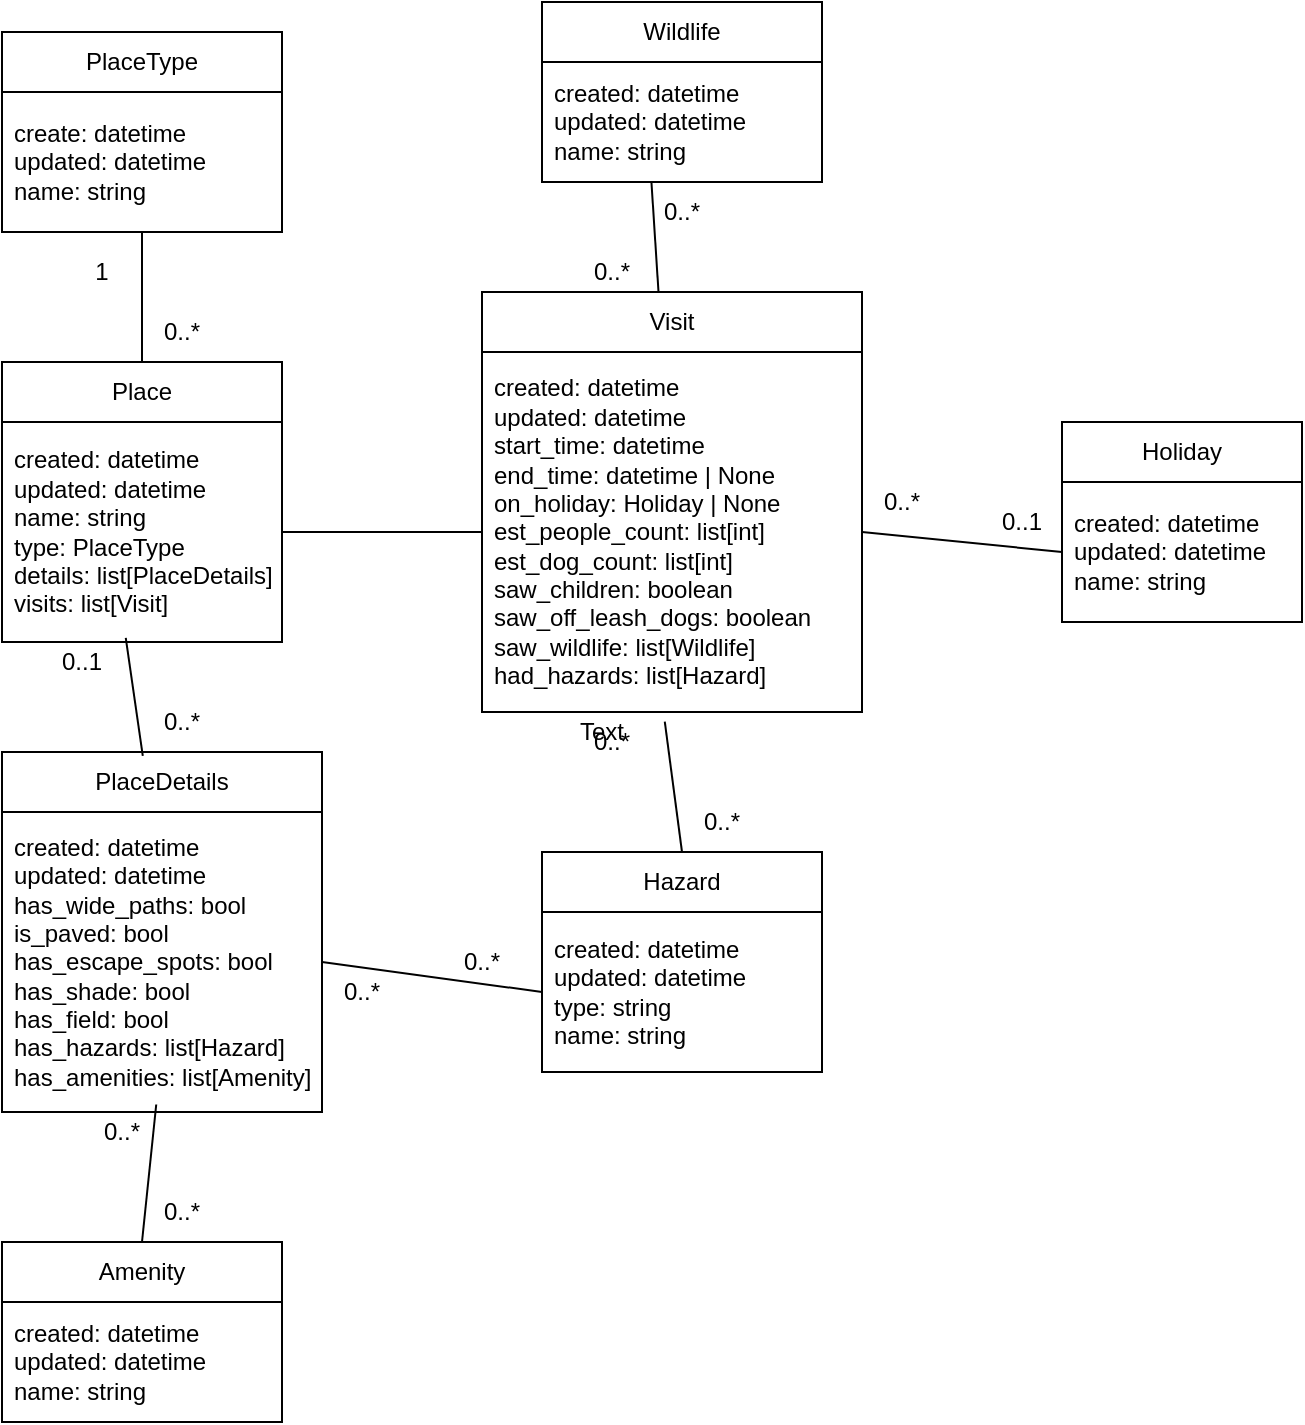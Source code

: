 <mxfile version="28.2.0">
  <diagram name="Page-1" id="rCphZim96DwkhDZ6TwYV">
    <mxGraphModel dx="1060" dy="643" grid="1" gridSize="10" guides="1" tooltips="1" connect="1" arrows="1" fold="1" page="1" pageScale="1" pageWidth="850" pageHeight="1100" math="0" shadow="0">
      <root>
        <mxCell id="0" />
        <mxCell id="1" parent="0" />
        <mxCell id="mCsBdlMC1jrYlV6BGc9D-8" value="Place" style="swimlane;fontStyle=0;childLayout=stackLayout;horizontal=1;startSize=30;horizontalStack=0;resizeParent=1;resizeParentMax=0;resizeLast=0;collapsible=1;marginBottom=0;whiteSpace=wrap;html=1;" vertex="1" parent="1">
          <mxGeometry x="120" y="220" width="140" height="140" as="geometry" />
        </mxCell>
        <mxCell id="mCsBdlMC1jrYlV6BGc9D-9" value="&lt;div&gt;created: datetime&lt;/div&gt;&lt;div&gt;updated: datetime&lt;/div&gt;&lt;div&gt;name: string&lt;/div&gt;&lt;div&gt;type: PlaceType&lt;/div&gt;&lt;div&gt;details: list[PlaceDetails]&lt;/div&gt;&lt;div&gt;visits: list[Visit]&lt;/div&gt;" style="text;strokeColor=none;fillColor=none;align=left;verticalAlign=middle;spacingLeft=4;spacingRight=4;overflow=hidden;points=[[0,0.5],[1,0.5]];portConstraint=eastwest;rotatable=0;whiteSpace=wrap;html=1;" vertex="1" parent="mCsBdlMC1jrYlV6BGc9D-8">
          <mxGeometry y="30" width="140" height="110" as="geometry" />
        </mxCell>
        <mxCell id="mCsBdlMC1jrYlV6BGc9D-12" value="PlaceType" style="swimlane;fontStyle=0;childLayout=stackLayout;horizontal=1;startSize=30;horizontalStack=0;resizeParent=1;resizeParentMax=0;resizeLast=0;collapsible=1;marginBottom=0;whiteSpace=wrap;html=1;" vertex="1" parent="1">
          <mxGeometry x="120" y="55" width="140" height="100" as="geometry" />
        </mxCell>
        <mxCell id="mCsBdlMC1jrYlV6BGc9D-13" value="create: datetime&lt;div&gt;updated: datetime&lt;/div&gt;&lt;div&gt;name: string&lt;/div&gt;" style="text;strokeColor=none;fillColor=none;align=left;verticalAlign=middle;spacingLeft=4;spacingRight=4;overflow=hidden;points=[[0,0.5],[1,0.5]];portConstraint=eastwest;rotatable=0;whiteSpace=wrap;html=1;" vertex="1" parent="mCsBdlMC1jrYlV6BGc9D-12">
          <mxGeometry y="30" width="140" height="70" as="geometry" />
        </mxCell>
        <mxCell id="mCsBdlMC1jrYlV6BGc9D-16" value="PlaceDetails" style="swimlane;fontStyle=0;childLayout=stackLayout;horizontal=1;startSize=30;horizontalStack=0;resizeParent=1;resizeParentMax=0;resizeLast=0;collapsible=1;marginBottom=0;whiteSpace=wrap;html=1;" vertex="1" parent="1">
          <mxGeometry x="120" y="415" width="160" height="180" as="geometry" />
        </mxCell>
        <mxCell id="mCsBdlMC1jrYlV6BGc9D-17" value="created: datetime&amp;nbsp;&lt;div&gt;updated: datetime&amp;nbsp;&lt;/div&gt;&lt;div&gt;has_wide_paths: bool&lt;/div&gt;&lt;div&gt;is_paved: bool&lt;/div&gt;&lt;div&gt;has_escape_spots: bool&amp;nbsp;&lt;/div&gt;&lt;div&gt;has_shade: bool&lt;/div&gt;&lt;div&gt;has_field: bool&lt;/div&gt;&lt;div&gt;has_hazards: list[Hazard]&lt;/div&gt;&lt;div&gt;has_amenities: list[Amenity]&lt;/div&gt;" style="text;strokeColor=none;fillColor=none;align=left;verticalAlign=middle;spacingLeft=4;spacingRight=4;overflow=hidden;points=[[0,0.5],[1,0.5]];portConstraint=eastwest;rotatable=0;whiteSpace=wrap;html=1;" vertex="1" parent="mCsBdlMC1jrYlV6BGc9D-16">
          <mxGeometry y="30" width="160" height="150" as="geometry" />
        </mxCell>
        <mxCell id="mCsBdlMC1jrYlV6BGc9D-20" value="Wildlife" style="swimlane;fontStyle=0;childLayout=stackLayout;horizontal=1;startSize=30;horizontalStack=0;resizeParent=1;resizeParentMax=0;resizeLast=0;collapsible=1;marginBottom=0;whiteSpace=wrap;html=1;" vertex="1" parent="1">
          <mxGeometry x="390" y="40" width="140" height="90" as="geometry" />
        </mxCell>
        <mxCell id="mCsBdlMC1jrYlV6BGc9D-21" value="created: datetime&lt;div&gt;updated: datetime&lt;/div&gt;&lt;div&gt;name: string&lt;/div&gt;" style="text;strokeColor=none;fillColor=none;align=left;verticalAlign=middle;spacingLeft=4;spacingRight=4;overflow=hidden;points=[[0,0.5],[1,0.5]];portConstraint=eastwest;rotatable=0;whiteSpace=wrap;html=1;" vertex="1" parent="mCsBdlMC1jrYlV6BGc9D-20">
          <mxGeometry y="30" width="140" height="60" as="geometry" />
        </mxCell>
        <mxCell id="mCsBdlMC1jrYlV6BGc9D-24" value="Hazard" style="swimlane;fontStyle=0;childLayout=stackLayout;horizontal=1;startSize=30;horizontalStack=0;resizeParent=1;resizeParentMax=0;resizeLast=0;collapsible=1;marginBottom=0;whiteSpace=wrap;html=1;" vertex="1" parent="1">
          <mxGeometry x="390" y="465" width="140" height="110" as="geometry" />
        </mxCell>
        <mxCell id="mCsBdlMC1jrYlV6BGc9D-25" value="created: datetime&lt;div&gt;updated: datetime&lt;/div&gt;&lt;div&gt;type: string&lt;/div&gt;&lt;div&gt;name: string&lt;/div&gt;" style="text;strokeColor=none;fillColor=none;align=left;verticalAlign=middle;spacingLeft=4;spacingRight=4;overflow=hidden;points=[[0,0.5],[1,0.5]];portConstraint=eastwest;rotatable=0;whiteSpace=wrap;html=1;" vertex="1" parent="mCsBdlMC1jrYlV6BGc9D-24">
          <mxGeometry y="30" width="140" height="80" as="geometry" />
        </mxCell>
        <mxCell id="mCsBdlMC1jrYlV6BGc9D-28" value="Amenity" style="swimlane;fontStyle=0;childLayout=stackLayout;horizontal=1;startSize=30;horizontalStack=0;resizeParent=1;resizeParentMax=0;resizeLast=0;collapsible=1;marginBottom=0;whiteSpace=wrap;html=1;" vertex="1" parent="1">
          <mxGeometry x="120" y="660" width="140" height="90" as="geometry" />
        </mxCell>
        <mxCell id="mCsBdlMC1jrYlV6BGc9D-29" value="created: datetime&lt;div&gt;updated: datetime&lt;/div&gt;&lt;div&gt;name: string&lt;/div&gt;" style="text;strokeColor=none;fillColor=none;align=left;verticalAlign=middle;spacingLeft=4;spacingRight=4;overflow=hidden;points=[[0,0.5],[1,0.5]];portConstraint=eastwest;rotatable=0;whiteSpace=wrap;html=1;" vertex="1" parent="mCsBdlMC1jrYlV6BGc9D-28">
          <mxGeometry y="30" width="140" height="60" as="geometry" />
        </mxCell>
        <mxCell id="mCsBdlMC1jrYlV6BGc9D-32" value="Holiday" style="swimlane;fontStyle=0;childLayout=stackLayout;horizontal=1;startSize=30;horizontalStack=0;resizeParent=1;resizeParentMax=0;resizeLast=0;collapsible=1;marginBottom=0;whiteSpace=wrap;html=1;" vertex="1" parent="1">
          <mxGeometry x="650" y="250" width="120" height="100" as="geometry" />
        </mxCell>
        <mxCell id="mCsBdlMC1jrYlV6BGc9D-33" value="created: datetime&lt;div&gt;updated: datetime&lt;/div&gt;&lt;div&gt;name: string&lt;/div&gt;" style="text;strokeColor=none;fillColor=none;align=left;verticalAlign=middle;spacingLeft=4;spacingRight=4;overflow=hidden;points=[[0,0.5],[1,0.5]];portConstraint=eastwest;rotatable=0;whiteSpace=wrap;html=1;" vertex="1" parent="mCsBdlMC1jrYlV6BGc9D-32">
          <mxGeometry y="30" width="120" height="70" as="geometry" />
        </mxCell>
        <mxCell id="mCsBdlMC1jrYlV6BGc9D-36" value="Visit" style="swimlane;fontStyle=0;childLayout=stackLayout;horizontal=1;startSize=30;horizontalStack=0;resizeParent=1;resizeParentMax=0;resizeLast=0;collapsible=1;marginBottom=0;whiteSpace=wrap;html=1;" vertex="1" parent="1">
          <mxGeometry x="360" y="185" width="190" height="210" as="geometry" />
        </mxCell>
        <mxCell id="mCsBdlMC1jrYlV6BGc9D-37" value="created: datetime&lt;div&gt;updated: datetime&lt;/div&gt;&lt;div&gt;start_time: datetime&lt;/div&gt;&lt;div&gt;end_time: datetime | None&lt;/div&gt;&lt;div&gt;on_holiday: Holiday | None&lt;/div&gt;&lt;div&gt;est_people_count: list[int]&lt;/div&gt;&lt;div&gt;est_dog_count: list[int]&lt;/div&gt;&lt;div&gt;saw_children: boolean&lt;/div&gt;&lt;div&gt;saw_off_leash_dogs: boolean&lt;/div&gt;&lt;div&gt;saw_wildlife: list[Wildlife]&lt;/div&gt;&lt;div&gt;had_hazards: list[Hazard]&lt;/div&gt;" style="text;strokeColor=none;fillColor=none;align=left;verticalAlign=middle;spacingLeft=4;spacingRight=4;overflow=hidden;points=[[0,0.5],[1,0.5]];portConstraint=eastwest;rotatable=0;whiteSpace=wrap;html=1;" vertex="1" parent="mCsBdlMC1jrYlV6BGc9D-36">
          <mxGeometry y="30" width="190" height="180" as="geometry" />
        </mxCell>
        <mxCell id="mCsBdlMC1jrYlV6BGc9D-42" value="" style="endArrow=none;html=1;rounded=0;exitX=0;exitY=0.5;exitDx=0;exitDy=0;entryX=1;entryY=0.5;entryDx=0;entryDy=0;" edge="1" parent="1" source="mCsBdlMC1jrYlV6BGc9D-25" target="mCsBdlMC1jrYlV6BGc9D-17">
          <mxGeometry width="50" height="50" relative="1" as="geometry">
            <mxPoint x="330" y="500" as="sourcePoint" />
            <mxPoint x="390" y="440" as="targetPoint" />
          </mxGeometry>
        </mxCell>
        <mxCell id="mCsBdlMC1jrYlV6BGc9D-45" value="" style="endArrow=none;html=1;rounded=0;exitX=0.5;exitY=0;exitDx=0;exitDy=0;entryX=0.5;entryY=0;entryDx=0;entryDy=0;" edge="1" parent="1" target="mCsBdlMC1jrYlV6BGc9D-8">
          <mxGeometry width="50" height="50" relative="1" as="geometry">
            <mxPoint x="190" y="155.0" as="sourcePoint" />
            <mxPoint x="188" y="210" as="targetPoint" />
          </mxGeometry>
        </mxCell>
        <mxCell id="mCsBdlMC1jrYlV6BGc9D-46" value="" style="endArrow=none;html=1;rounded=0;entryX=0.391;entryY=1.006;entryDx=0;entryDy=0;entryPerimeter=0;" edge="1" parent="1" source="mCsBdlMC1jrYlV6BGc9D-36" target="mCsBdlMC1jrYlV6BGc9D-21">
          <mxGeometry width="50" height="50" relative="1" as="geometry">
            <mxPoint x="445" y="160" as="sourcePoint" />
            <mxPoint x="390" y="340" as="targetPoint" />
          </mxGeometry>
        </mxCell>
        <mxCell id="mCsBdlMC1jrYlV6BGc9D-47" value="" style="endArrow=none;html=1;rounded=0;entryX=0;entryY=0.5;entryDx=0;entryDy=0;exitX=1;exitY=0.5;exitDx=0;exitDy=0;" edge="1" parent="1" source="mCsBdlMC1jrYlV6BGc9D-37" target="mCsBdlMC1jrYlV6BGc9D-33">
          <mxGeometry width="50" height="50" relative="1" as="geometry">
            <mxPoint x="340" y="390" as="sourcePoint" />
            <mxPoint x="390" y="340" as="targetPoint" />
          </mxGeometry>
        </mxCell>
        <mxCell id="mCsBdlMC1jrYlV6BGc9D-48" value="" style="endArrow=none;html=1;rounded=0;entryX=0.442;entryY=0.981;entryDx=0;entryDy=0;entryPerimeter=0;exitX=0.44;exitY=0.011;exitDx=0;exitDy=0;exitPerimeter=0;" edge="1" parent="1" source="mCsBdlMC1jrYlV6BGc9D-16" target="mCsBdlMC1jrYlV6BGc9D-9">
          <mxGeometry width="50" height="50" relative="1" as="geometry">
            <mxPoint x="190" y="400" as="sourcePoint" />
            <mxPoint x="390" y="370" as="targetPoint" />
          </mxGeometry>
        </mxCell>
        <mxCell id="mCsBdlMC1jrYlV6BGc9D-50" value="" style="endArrow=none;html=1;rounded=0;entryX=0.481;entryY=1.027;entryDx=0;entryDy=0;entryPerimeter=0;exitX=0.5;exitY=0;exitDx=0;exitDy=0;" edge="1" parent="1" source="mCsBdlMC1jrYlV6BGc9D-24" target="mCsBdlMC1jrYlV6BGc9D-37">
          <mxGeometry width="50" height="50" relative="1" as="geometry">
            <mxPoint x="455" y="460" as="sourcePoint" />
            <mxPoint x="390" y="370" as="targetPoint" />
          </mxGeometry>
        </mxCell>
        <mxCell id="mCsBdlMC1jrYlV6BGc9D-51" value="" style="endArrow=none;html=1;rounded=0;entryX=0;entryY=0.5;entryDx=0;entryDy=0;exitX=1;exitY=0.5;exitDx=0;exitDy=0;" edge="1" parent="1" source="mCsBdlMC1jrYlV6BGc9D-9" target="mCsBdlMC1jrYlV6BGc9D-37">
          <mxGeometry width="50" height="50" relative="1" as="geometry">
            <mxPoint x="340" y="420" as="sourcePoint" />
            <mxPoint x="390" y="370" as="targetPoint" />
          </mxGeometry>
        </mxCell>
        <mxCell id="mCsBdlMC1jrYlV6BGc9D-52" value="" style="endArrow=none;html=1;rounded=0;exitX=0.5;exitY=0;exitDx=0;exitDy=0;entryX=0.482;entryY=0.975;entryDx=0;entryDy=0;entryPerimeter=0;" edge="1" parent="1" source="mCsBdlMC1jrYlV6BGc9D-28" target="mCsBdlMC1jrYlV6BGc9D-17">
          <mxGeometry width="50" height="50" relative="1" as="geometry">
            <mxPoint x="240" y="610" as="sourcePoint" />
            <mxPoint x="290" y="560" as="targetPoint" />
          </mxGeometry>
        </mxCell>
        <mxCell id="mCsBdlMC1jrYlV6BGc9D-56" value="0..*" style="text;html=1;align=center;verticalAlign=middle;whiteSpace=wrap;rounded=0;" vertex="1" parent="1">
          <mxGeometry x="180" y="190" width="60" height="30" as="geometry" />
        </mxCell>
        <mxCell id="mCsBdlMC1jrYlV6BGc9D-61" value="0..*" style="text;html=1;align=center;verticalAlign=middle;whiteSpace=wrap;rounded=0;" vertex="1" parent="1">
          <mxGeometry x="430" y="130" width="60" height="30" as="geometry" />
        </mxCell>
        <mxCell id="mCsBdlMC1jrYlV6BGc9D-62" value="0..*" style="text;html=1;align=center;verticalAlign=middle;whiteSpace=wrap;rounded=0;" vertex="1" parent="1">
          <mxGeometry x="395" y="160" width="60" height="30" as="geometry" />
        </mxCell>
        <mxCell id="mCsBdlMC1jrYlV6BGc9D-63" value="0..1" style="text;html=1;align=center;verticalAlign=middle;whiteSpace=wrap;rounded=0;" vertex="1" parent="1">
          <mxGeometry x="600" y="285" width="60" height="30" as="geometry" />
        </mxCell>
        <mxCell id="mCsBdlMC1jrYlV6BGc9D-65" value="0..*" style="text;html=1;align=center;verticalAlign=middle;whiteSpace=wrap;rounded=0;" vertex="1" parent="1">
          <mxGeometry x="540" y="277.5" width="60" height="25" as="geometry" />
        </mxCell>
        <mxCell id="mCsBdlMC1jrYlV6BGc9D-66" value="0..*" style="text;html=1;align=center;verticalAlign=middle;whiteSpace=wrap;rounded=0;" vertex="1" parent="1">
          <mxGeometry x="395" y="395" width="60" height="30" as="geometry" />
        </mxCell>
        <mxCell id="mCsBdlMC1jrYlV6BGc9D-67" value="0..*" style="text;html=1;align=center;verticalAlign=middle;whiteSpace=wrap;rounded=0;" vertex="1" parent="1">
          <mxGeometry x="450" y="435" width="60" height="30" as="geometry" />
        </mxCell>
        <mxCell id="mCsBdlMC1jrYlV6BGc9D-68" value="0..*" style="text;html=1;align=center;verticalAlign=middle;whiteSpace=wrap;rounded=0;" vertex="1" parent="1">
          <mxGeometry x="270" y="520" width="60" height="30" as="geometry" />
        </mxCell>
        <mxCell id="mCsBdlMC1jrYlV6BGc9D-69" value="0..*" style="text;html=1;align=center;verticalAlign=middle;whiteSpace=wrap;rounded=0;" vertex="1" parent="1">
          <mxGeometry x="330" y="505" width="60" height="30" as="geometry" />
        </mxCell>
        <mxCell id="mCsBdlMC1jrYlV6BGc9D-70" value="0..*" style="text;html=1;align=center;verticalAlign=middle;whiteSpace=wrap;rounded=0;" vertex="1" parent="1">
          <mxGeometry x="180" y="630" width="60" height="30" as="geometry" />
        </mxCell>
        <mxCell id="mCsBdlMC1jrYlV6BGc9D-71" value="0..*" style="text;html=1;align=center;verticalAlign=middle;whiteSpace=wrap;rounded=0;" vertex="1" parent="1">
          <mxGeometry x="150" y="590" width="60" height="30" as="geometry" />
        </mxCell>
        <mxCell id="mCsBdlMC1jrYlV6BGc9D-72" value="0..*" style="text;html=1;align=center;verticalAlign=middle;whiteSpace=wrap;rounded=0;" vertex="1" parent="1">
          <mxGeometry x="180" y="385" width="60" height="30" as="geometry" />
        </mxCell>
        <mxCell id="mCsBdlMC1jrYlV6BGc9D-73" value="0..1" style="text;html=1;align=center;verticalAlign=middle;whiteSpace=wrap;rounded=0;" vertex="1" parent="1">
          <mxGeometry x="130" y="355" width="60" height="30" as="geometry" />
        </mxCell>
        <mxCell id="mCsBdlMC1jrYlV6BGc9D-74" value="Text" style="text;html=1;align=center;verticalAlign=middle;whiteSpace=wrap;rounded=0;" vertex="1" parent="1">
          <mxGeometry x="390" y="390" width="60" height="30" as="geometry" />
        </mxCell>
        <mxCell id="mCsBdlMC1jrYlV6BGc9D-75" value="1" style="text;html=1;align=center;verticalAlign=middle;whiteSpace=wrap;rounded=0;" vertex="1" parent="1">
          <mxGeometry x="140" y="160" width="60" height="30" as="geometry" />
        </mxCell>
      </root>
    </mxGraphModel>
  </diagram>
</mxfile>
